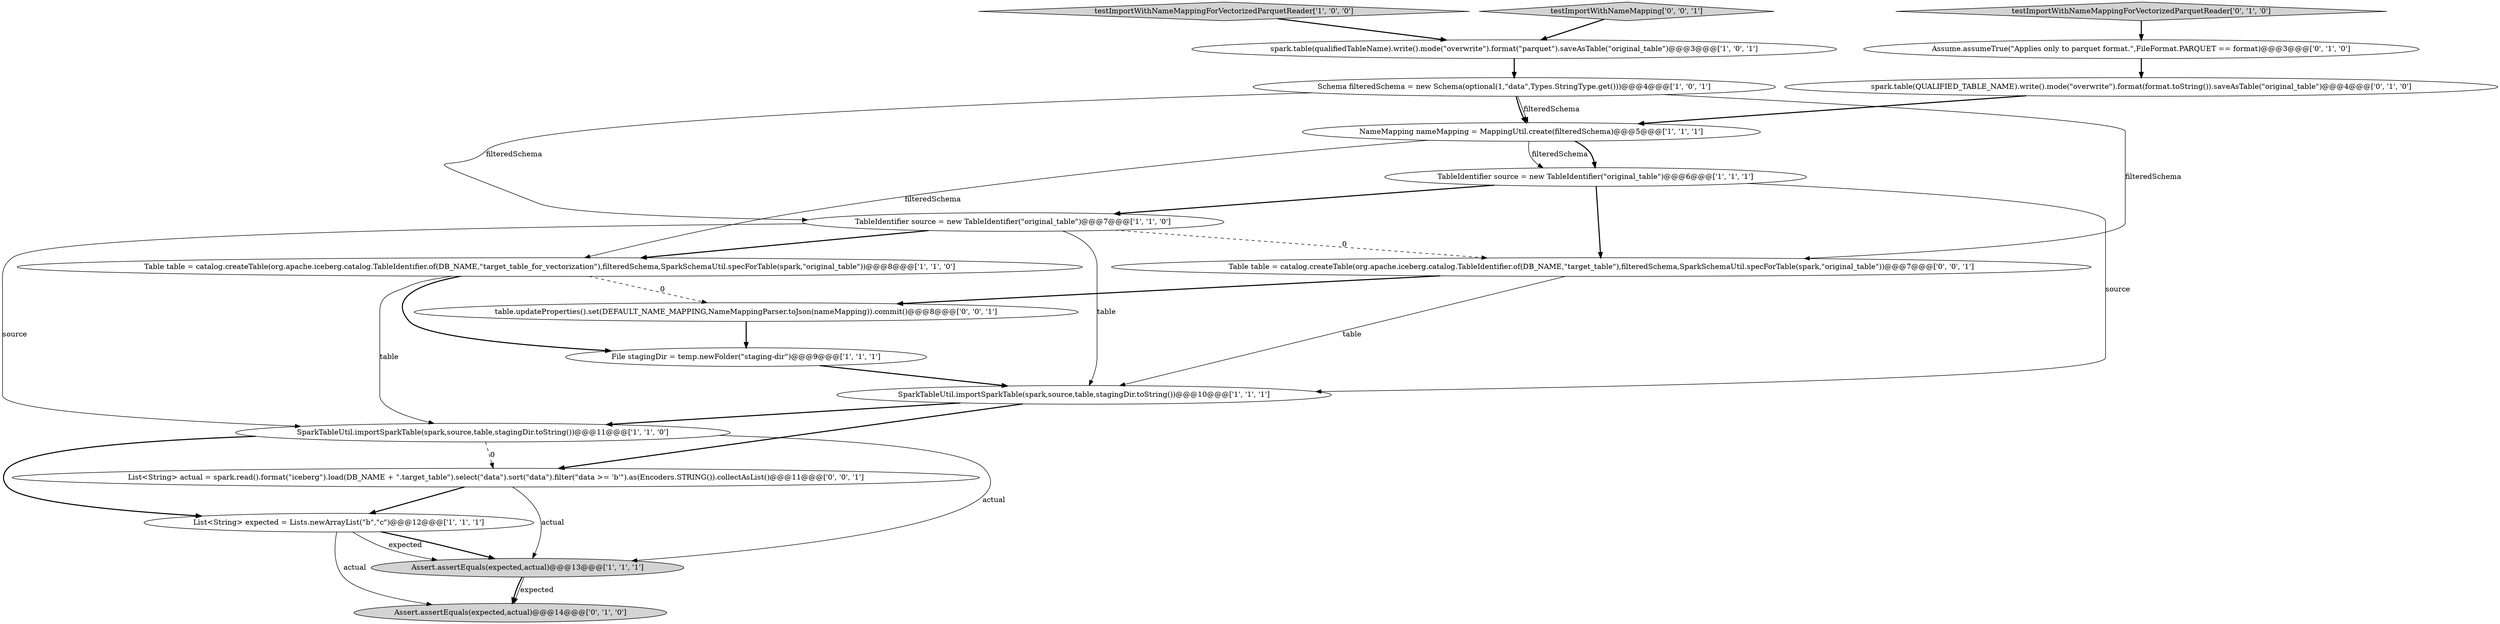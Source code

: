 digraph {
19 [style = filled, label = "testImportWithNameMapping['0', '0', '1']", fillcolor = lightgray, shape = diamond image = "AAA0AAABBB3BBB"];
0 [style = filled, label = "File stagingDir = temp.newFolder(\"staging-dir\")@@@9@@@['1', '1', '1']", fillcolor = white, shape = ellipse image = "AAA0AAABBB1BBB"];
9 [style = filled, label = "SparkTableUtil.importSparkTable(spark,source,table,stagingDir.toString())@@@10@@@['1', '1', '1']", fillcolor = white, shape = ellipse image = "AAA0AAABBB1BBB"];
5 [style = filled, label = "TableIdentifier source = new TableIdentifier(\"original_table\")@@@6@@@['1', '1', '1']", fillcolor = white, shape = ellipse image = "AAA0AAABBB1BBB"];
6 [style = filled, label = "Assert.assertEquals(expected,actual)@@@13@@@['1', '1', '1']", fillcolor = lightgray, shape = ellipse image = "AAA0AAABBB1BBB"];
7 [style = filled, label = "spark.table(qualifiedTableName).write().mode(\"overwrite\").format(\"parquet\").saveAsTable(\"original_table\")@@@3@@@['1', '0', '1']", fillcolor = white, shape = ellipse image = "AAA0AAABBB1BBB"];
10 [style = filled, label = "Schema filteredSchema = new Schema(optional(1,\"data\",Types.StringType.get()))@@@4@@@['1', '0', '1']", fillcolor = white, shape = ellipse image = "AAA0AAABBB1BBB"];
11 [style = filled, label = "TableIdentifier source = new TableIdentifier(\"original_table\")@@@7@@@['1', '1', '0']", fillcolor = white, shape = ellipse image = "AAA0AAABBB1BBB"];
14 [style = filled, label = "Assume.assumeTrue(\"Applies only to parquet format.\",FileFormat.PARQUET == format)@@@3@@@['0', '1', '0']", fillcolor = white, shape = ellipse image = "AAA0AAABBB2BBB"];
12 [style = filled, label = "Assert.assertEquals(expected,actual)@@@14@@@['0', '1', '0']", fillcolor = lightgray, shape = ellipse image = "AAA0AAABBB2BBB"];
18 [style = filled, label = "List<String> actual = spark.read().format(\"iceberg\").load(DB_NAME + \".target_table\").select(\"data\").sort(\"data\").filter(\"data >= 'b'\").as(Encoders.STRING()).collectAsList()@@@11@@@['0', '0', '1']", fillcolor = white, shape = ellipse image = "AAA0AAABBB3BBB"];
3 [style = filled, label = "List<String> expected = Lists.newArrayList(\"b\",\"c\")@@@12@@@['1', '1', '1']", fillcolor = white, shape = ellipse image = "AAA0AAABBB1BBB"];
15 [style = filled, label = "testImportWithNameMappingForVectorizedParquetReader['0', '1', '0']", fillcolor = lightgray, shape = diamond image = "AAA0AAABBB2BBB"];
4 [style = filled, label = "NameMapping nameMapping = MappingUtil.create(filteredSchema)@@@5@@@['1', '1', '1']", fillcolor = white, shape = ellipse image = "AAA0AAABBB1BBB"];
16 [style = filled, label = "Table table = catalog.createTable(org.apache.iceberg.catalog.TableIdentifier.of(DB_NAME,\"target_table\"),filteredSchema,SparkSchemaUtil.specForTable(spark,\"original_table\"))@@@7@@@['0', '0', '1']", fillcolor = white, shape = ellipse image = "AAA0AAABBB3BBB"];
2 [style = filled, label = "Table table = catalog.createTable(org.apache.iceberg.catalog.TableIdentifier.of(DB_NAME,\"target_table_for_vectorization\"),filteredSchema,SparkSchemaUtil.specForTable(spark,\"original_table\"))@@@8@@@['1', '1', '0']", fillcolor = white, shape = ellipse image = "AAA0AAABBB1BBB"];
17 [style = filled, label = "table.updateProperties().set(DEFAULT_NAME_MAPPING,NameMappingParser.toJson(nameMapping)).commit()@@@8@@@['0', '0', '1']", fillcolor = white, shape = ellipse image = "AAA0AAABBB3BBB"];
8 [style = filled, label = "SparkTableUtil.importSparkTable(spark,source,table,stagingDir.toString())@@@11@@@['1', '1', '0']", fillcolor = white, shape = ellipse image = "AAA0AAABBB1BBB"];
13 [style = filled, label = "spark.table(QUALIFIED_TABLE_NAME).write().mode(\"overwrite\").format(format.toString()).saveAsTable(\"original_table\")@@@4@@@['0', '1', '0']", fillcolor = white, shape = ellipse image = "AAA1AAABBB2BBB"];
1 [style = filled, label = "testImportWithNameMappingForVectorizedParquetReader['1', '0', '0']", fillcolor = lightgray, shape = diamond image = "AAA0AAABBB1BBB"];
9->18 [style = bold, label=""];
18->3 [style = bold, label=""];
2->8 [style = solid, label="table"];
4->5 [style = solid, label="filteredSchema"];
13->4 [style = bold, label=""];
8->18 [style = dashed, label="0"];
18->6 [style = solid, label="actual"];
7->10 [style = bold, label=""];
11->9 [style = solid, label="table"];
2->17 [style = dashed, label="0"];
4->5 [style = bold, label=""];
16->9 [style = solid, label="table"];
0->9 [style = bold, label=""];
14->13 [style = bold, label=""];
5->9 [style = solid, label="source"];
11->2 [style = bold, label=""];
8->3 [style = bold, label=""];
3->6 [style = bold, label=""];
3->6 [style = solid, label="expected"];
6->12 [style = solid, label="expected"];
3->12 [style = solid, label="actual"];
5->11 [style = bold, label=""];
10->4 [style = bold, label=""];
15->14 [style = bold, label=""];
11->16 [style = dashed, label="0"];
4->2 [style = solid, label="filteredSchema"];
11->8 [style = solid, label="source"];
6->12 [style = bold, label=""];
10->4 [style = solid, label="filteredSchema"];
10->11 [style = solid, label="filteredSchema"];
2->0 [style = bold, label=""];
16->17 [style = bold, label=""];
8->6 [style = solid, label="actual"];
9->8 [style = bold, label=""];
1->7 [style = bold, label=""];
19->7 [style = bold, label=""];
10->16 [style = solid, label="filteredSchema"];
5->16 [style = bold, label=""];
17->0 [style = bold, label=""];
}
